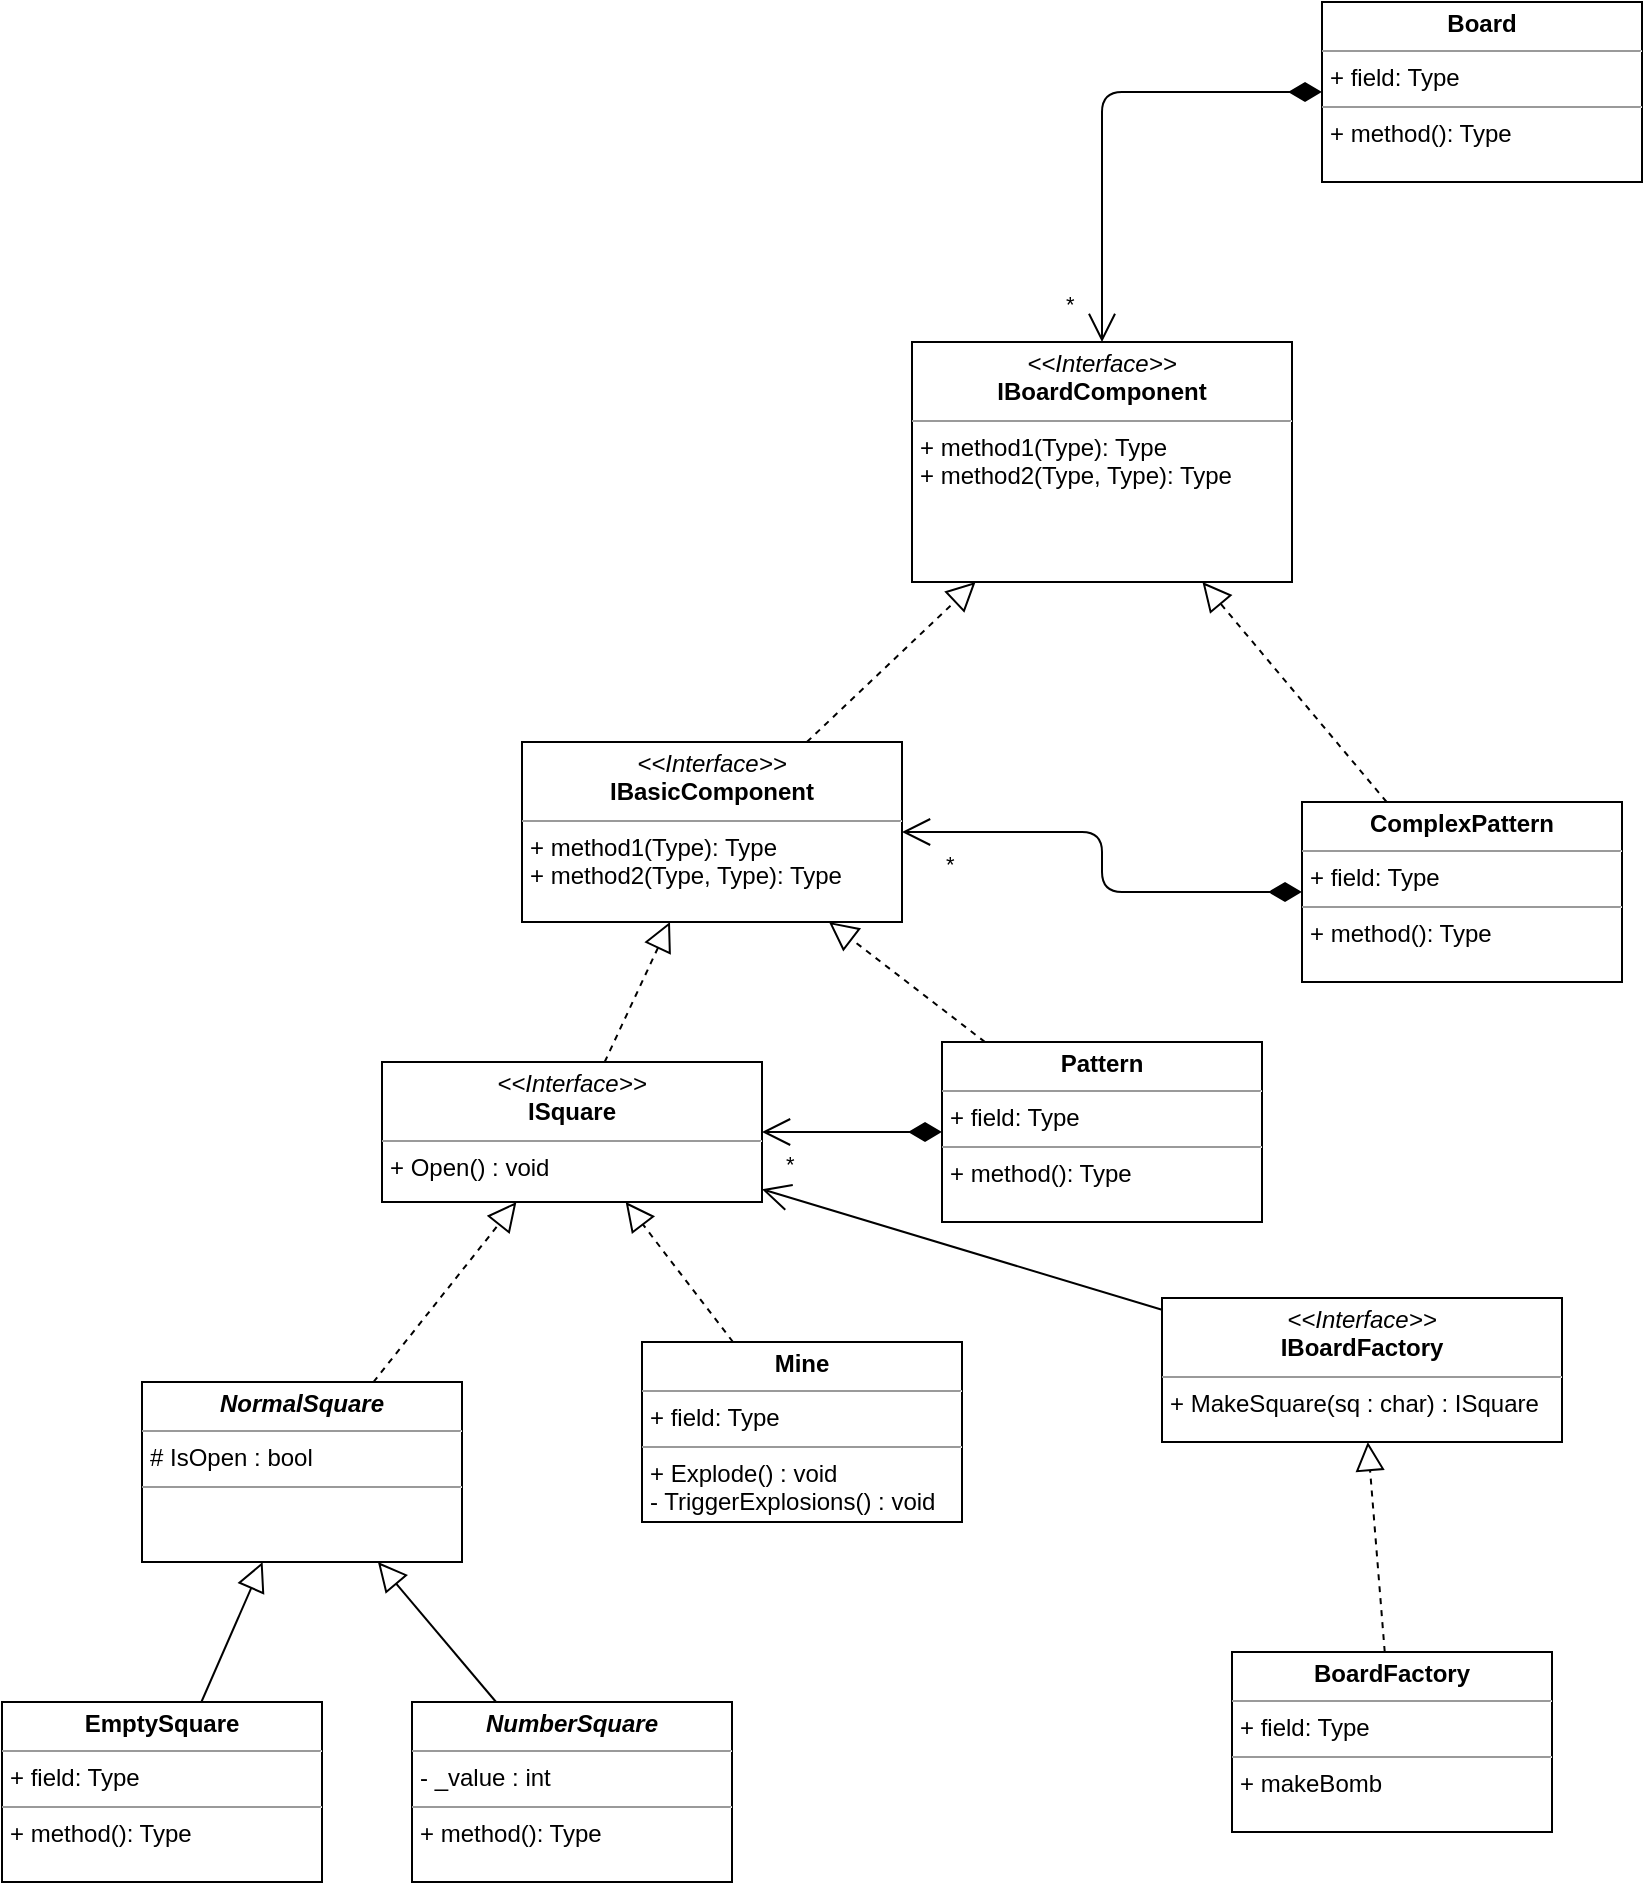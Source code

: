 <mxfile version="10.6.2" type="onedrive"><diagram id="pnodZiI6A9-rPGKO3RXd" name="Page-1"><mxGraphModel dx="1010" dy="1650" grid="1" gridSize="10" guides="1" tooltips="1" connect="1" arrows="1" fold="1" page="1" pageScale="1" pageWidth="850" pageHeight="1100" math="0" shadow="0"><root><mxCell id="0"/><mxCell id="1" parent="0"/><mxCell id="dl6-OlrVoj3H5_6Asgak-1" value="&lt;p style=&quot;margin: 0px ; margin-top: 4px ; text-align: center&quot;&gt;&lt;b&gt;&lt;i&gt;NormalSquare&lt;/i&gt;&lt;/b&gt;&lt;/p&gt;&lt;hr size=&quot;1&quot;&gt;&lt;p style=&quot;margin: 0px ; margin-left: 4px&quot;&gt;# IsOpen : bool&lt;/p&gt;&lt;hr size=&quot;1&quot;&gt;&lt;p style=&quot;margin: 0px ; margin-left: 4px&quot;&gt;&lt;br&gt;&lt;/p&gt;" style="verticalAlign=top;align=left;overflow=fill;fontSize=12;fontFamily=Helvetica;html=1;" vertex="1" parent="1"><mxGeometry x="80" y="400" width="160" height="90" as="geometry"/></mxCell><mxCell id="dl6-OlrVoj3H5_6Asgak-2" value="&lt;p style=&quot;margin: 0px ; margin-top: 4px ; text-align: center&quot;&gt;&lt;i&gt;&amp;lt;&amp;lt;Interface&amp;gt;&amp;gt;&lt;/i&gt;&lt;br&gt;&lt;b&gt;ISquare&lt;/b&gt;&lt;/p&gt;&lt;hr size=&quot;1&quot;&gt;&lt;p style=&quot;margin: 0px ; margin-left: 4px&quot;&gt;+ Open() : void&lt;/p&gt;" style="verticalAlign=top;align=left;overflow=fill;fontSize=12;fontFamily=Helvetica;html=1;" vertex="1" parent="1"><mxGeometry x="200" y="240" width="190" height="70" as="geometry"/></mxCell><mxCell id="dl6-OlrVoj3H5_6Asgak-4" value="&lt;p style=&quot;margin: 0px ; margin-top: 4px ; text-align: center&quot;&gt;&lt;b&gt;Mine&lt;/b&gt;&lt;/p&gt;&lt;hr size=&quot;1&quot;&gt;&lt;p style=&quot;margin: 0px ; margin-left: 4px&quot;&gt;+ field: Type&lt;/p&gt;&lt;hr size=&quot;1&quot;&gt;&lt;p style=&quot;margin: 0px ; margin-left: 4px&quot;&gt;+ Explode() : void&lt;/p&gt;&lt;p style=&quot;margin: 0px ; margin-left: 4px&quot;&gt;- TriggerExplosions() : void&lt;/p&gt;" style="verticalAlign=top;align=left;overflow=fill;fontSize=12;fontFamily=Helvetica;html=1;" vertex="1" parent="1"><mxGeometry x="330" y="380" width="160" height="90" as="geometry"/></mxCell><mxCell id="dl6-OlrVoj3H5_6Asgak-5" value="&lt;p style=&quot;margin: 0px ; margin-top: 4px ; text-align: center&quot;&gt;&lt;b&gt;EmptySquare&lt;/b&gt;&lt;/p&gt;&lt;hr size=&quot;1&quot;&gt;&lt;p style=&quot;margin: 0px ; margin-left: 4px&quot;&gt;+ field: Type&lt;/p&gt;&lt;hr size=&quot;1&quot;&gt;&lt;p style=&quot;margin: 0px ; margin-left: 4px&quot;&gt;+ method(): Type&lt;/p&gt;" style="verticalAlign=top;align=left;overflow=fill;fontSize=12;fontFamily=Helvetica;html=1;" vertex="1" parent="1"><mxGeometry x="10" y="560" width="160" height="90" as="geometry"/></mxCell><mxCell id="dl6-OlrVoj3H5_6Asgak-6" value="&lt;p style=&quot;margin: 0px ; margin-top: 4px ; text-align: center&quot;&gt;&lt;b&gt;&lt;i&gt;NumberSquare&lt;/i&gt;&lt;/b&gt;&lt;/p&gt;&lt;hr size=&quot;1&quot;&gt;&lt;p style=&quot;margin: 0px ; margin-left: 4px&quot;&gt;- _value : int&lt;/p&gt;&lt;hr size=&quot;1&quot;&gt;&lt;p style=&quot;margin: 0px ; margin-left: 4px&quot;&gt;+ method(): Type&lt;/p&gt;" style="verticalAlign=top;align=left;overflow=fill;fontSize=12;fontFamily=Helvetica;html=1;" vertex="1" parent="1"><mxGeometry x="215" y="560" width="160" height="90" as="geometry"/></mxCell><mxCell id="dl6-OlrVoj3H5_6Asgak-30" value="" style="endArrow=block;dashed=1;endFill=0;endSize=12;html=1;" edge="1" parent="1" source="dl6-OlrVoj3H5_6Asgak-1" target="dl6-OlrVoj3H5_6Asgak-2"><mxGeometry width="160" relative="1" as="geometry"><mxPoint x="150" y="340" as="sourcePoint"/><mxPoint x="310" y="340" as="targetPoint"/></mxGeometry></mxCell><mxCell id="dl6-OlrVoj3H5_6Asgak-32" value="" style="endArrow=block;dashed=1;endFill=0;endSize=12;html=1;" edge="1" parent="1" source="dl6-OlrVoj3H5_6Asgak-4" target="dl6-OlrVoj3H5_6Asgak-2"><mxGeometry width="160" relative="1" as="geometry"><mxPoint x="590" y="330" as="sourcePoint"/><mxPoint x="750" y="330" as="targetPoint"/></mxGeometry></mxCell><mxCell id="dl6-OlrVoj3H5_6Asgak-33" value="" style="edgeStyle=none;html=1;endSize=12;endArrow=block;endFill=0;" edge="1" parent="1" source="dl6-OlrVoj3H5_6Asgak-5" target="dl6-OlrVoj3H5_6Asgak-1"><mxGeometry width="160" relative="1" as="geometry"><mxPoint x="110" y="520" as="sourcePoint"/><mxPoint x="270" y="520" as="targetPoint"/></mxGeometry></mxCell><mxCell id="dl6-OlrVoj3H5_6Asgak-34" value="" style="edgeStyle=none;html=1;endSize=12;endArrow=block;endFill=0;" edge="1" parent="1" source="dl6-OlrVoj3H5_6Asgak-6" target="dl6-OlrVoj3H5_6Asgak-1"><mxGeometry width="160" relative="1" as="geometry"><mxPoint x="360" y="510" as="sourcePoint"/><mxPoint x="520" y="510" as="targetPoint"/></mxGeometry></mxCell><mxCell id="dl6-OlrVoj3H5_6Asgak-35" value="&lt;p style=&quot;margin: 0px ; margin-top: 4px ; text-align: center&quot;&gt;&lt;b&gt;BoardFactory&lt;/b&gt;&lt;/p&gt;&lt;hr size=&quot;1&quot;&gt;&lt;p style=&quot;margin: 0px ; margin-left: 4px&quot;&gt;+ field: Type&lt;/p&gt;&lt;hr size=&quot;1&quot;&gt;&lt;p style=&quot;margin: 0px ; margin-left: 4px&quot;&gt;+ makeBomb&lt;/p&gt;" style="verticalAlign=top;align=left;overflow=fill;fontSize=12;fontFamily=Helvetica;html=1;" vertex="1" parent="1"><mxGeometry x="625" y="535" width="160" height="90" as="geometry"/></mxCell><mxCell id="dl6-OlrVoj3H5_6Asgak-36" value="&lt;p style=&quot;margin: 0px ; margin-top: 4px ; text-align: center&quot;&gt;&lt;i&gt;&amp;lt;&amp;lt;Interface&amp;gt;&amp;gt;&lt;/i&gt;&lt;br&gt;&lt;b&gt;IBoardFactory&lt;/b&gt;&lt;/p&gt;&lt;hr size=&quot;1&quot;&gt;&lt;p style=&quot;margin: 0px ; margin-left: 4px&quot;&gt;+ MakeSquare(sq : char) : ISquare&lt;/p&gt;" style="verticalAlign=top;align=left;overflow=fill;fontSize=12;fontFamily=Helvetica;html=1;" vertex="1" parent="1"><mxGeometry x="590" y="358" width="200" height="72" as="geometry"/></mxCell><mxCell id="dl6-OlrVoj3H5_6Asgak-37" value="&lt;p style=&quot;margin: 0px ; margin-top: 4px ; text-align: center&quot;&gt;&lt;i&gt;&amp;lt;&amp;lt;Interface&amp;gt;&amp;gt;&lt;/i&gt;&lt;br&gt;&lt;b&gt;IBasicComponent&lt;/b&gt;&lt;/p&gt;&lt;hr size=&quot;1&quot;&gt;&lt;p style=&quot;margin: 0px ; margin-left: 4px&quot;&gt;+ method1(Type): Type&lt;br&gt;+ method2(Type, Type): Type&lt;/p&gt;" style="verticalAlign=top;align=left;overflow=fill;fontSize=12;fontFamily=Helvetica;html=1;" vertex="1" parent="1"><mxGeometry x="270" y="80" width="190" height="90" as="geometry"/></mxCell><mxCell id="dl6-OlrVoj3H5_6Asgak-38" value="&lt;p style=&quot;margin: 0px ; margin-top: 4px ; text-align: center&quot;&gt;&lt;i&gt;&amp;lt;&amp;lt;Interface&amp;gt;&amp;gt;&lt;/i&gt;&lt;br&gt;&lt;b&gt;IBoardComponent&lt;/b&gt;&lt;/p&gt;&lt;hr size=&quot;1&quot;&gt;&lt;p style=&quot;margin: 0px ; margin-left: 4px&quot;&gt;+ method1(Type): Type&lt;br&gt;+ method2(Type, Type): Type&lt;/p&gt;" style="verticalAlign=top;align=left;overflow=fill;fontSize=12;fontFamily=Helvetica;html=1;" vertex="1" parent="1"><mxGeometry x="465" y="-120" width="190" height="120" as="geometry"/></mxCell><mxCell id="dl6-OlrVoj3H5_6Asgak-39" value="&lt;p style=&quot;margin: 0px ; margin-top: 4px ; text-align: center&quot;&gt;&lt;b&gt;Pattern&lt;/b&gt;&lt;/p&gt;&lt;hr size=&quot;1&quot;&gt;&lt;p style=&quot;margin: 0px ; margin-left: 4px&quot;&gt;+ field: Type&lt;/p&gt;&lt;hr size=&quot;1&quot;&gt;&lt;p style=&quot;margin: 0px ; margin-left: 4px&quot;&gt;+ method(): Type&lt;/p&gt;" style="verticalAlign=top;align=left;overflow=fill;fontSize=12;fontFamily=Helvetica;html=1;" vertex="1" parent="1"><mxGeometry x="480" y="230" width="160" height="90" as="geometry"/></mxCell><mxCell id="dl6-OlrVoj3H5_6Asgak-40" value="*" style="endArrow=open;html=1;endSize=12;startArrow=diamondThin;startSize=14;startFill=1;edgeStyle=orthogonalEdgeStyle;align=left;verticalAlign=bottom;exitX=0;exitY=0.5;exitDx=0;exitDy=0;entryX=1;entryY=0.5;entryDx=0;entryDy=0;" edge="1" parent="1" source="dl6-OlrVoj3H5_6Asgak-39" target="dl6-OlrVoj3H5_6Asgak-2"><mxGeometry x="0.778" y="25" relative="1" as="geometry"><mxPoint x="380" y="190" as="sourcePoint"/><mxPoint x="540" y="190" as="targetPoint"/><mxPoint as="offset"/></mxGeometry></mxCell><mxCell id="dl6-OlrVoj3H5_6Asgak-42" value="&lt;p style=&quot;margin: 0px ; margin-top: 4px ; text-align: center&quot;&gt;&lt;b&gt;ComplexPattern&lt;/b&gt;&lt;/p&gt;&lt;hr size=&quot;1&quot;&gt;&lt;p style=&quot;margin: 0px ; margin-left: 4px&quot;&gt;+ field: Type&lt;/p&gt;&lt;hr size=&quot;1&quot;&gt;&lt;p style=&quot;margin: 0px ; margin-left: 4px&quot;&gt;+ method(): Type&lt;/p&gt;" style="verticalAlign=top;align=left;overflow=fill;fontSize=12;fontFamily=Helvetica;html=1;" vertex="1" parent="1"><mxGeometry x="660" y="110" width="160" height="90" as="geometry"/></mxCell><mxCell id="dl6-OlrVoj3H5_6Asgak-43" value="*" style="endArrow=open;html=1;endSize=12;startArrow=diamondThin;startSize=14;startFill=1;edgeStyle=orthogonalEdgeStyle;align=left;verticalAlign=bottom;exitX=0;exitY=0.5;exitDx=0;exitDy=0;entryX=1;entryY=0.5;entryDx=0;entryDy=0;" edge="1" parent="1" source="dl6-OlrVoj3H5_6Asgak-42" target="dl6-OlrVoj3H5_6Asgak-37"><mxGeometry x="0.826" y="25" relative="1" as="geometry"><mxPoint x="510" y="160" as="sourcePoint"/><mxPoint x="670" y="160" as="targetPoint"/><mxPoint as="offset"/></mxGeometry></mxCell><mxCell id="dl6-OlrVoj3H5_6Asgak-44" value="" style="endArrow=block;dashed=1;endFill=0;endSize=12;html=1;" edge="1" parent="1" source="dl6-OlrVoj3H5_6Asgak-37" target="dl6-OlrVoj3H5_6Asgak-38"><mxGeometry width="160" relative="1" as="geometry"><mxPoint x="590" y="20" as="sourcePoint"/><mxPoint x="750" y="20" as="targetPoint"/></mxGeometry></mxCell><mxCell id="dl6-OlrVoj3H5_6Asgak-45" value="" style="endArrow=block;dashed=1;endFill=0;endSize=12;html=1;" edge="1" parent="1" source="dl6-OlrVoj3H5_6Asgak-42" target="dl6-OlrVoj3H5_6Asgak-38"><mxGeometry width="160" relative="1" as="geometry"><mxPoint x="670" y="50" as="sourcePoint"/><mxPoint x="830" y="50" as="targetPoint"/></mxGeometry></mxCell><mxCell id="dl6-OlrVoj3H5_6Asgak-46" value="" style="endArrow=block;dashed=1;endFill=0;endSize=12;html=1;" edge="1" parent="1" source="dl6-OlrVoj3H5_6Asgak-2" target="dl6-OlrVoj3H5_6Asgak-37"><mxGeometry width="160" relative="1" as="geometry"><mxPoint x="460" y="200" as="sourcePoint"/><mxPoint x="620" y="200" as="targetPoint"/></mxGeometry></mxCell><mxCell id="dl6-OlrVoj3H5_6Asgak-47" value="" style="endArrow=block;dashed=1;endFill=0;endSize=12;html=1;" edge="1" parent="1" source="dl6-OlrVoj3H5_6Asgak-39" target="dl6-OlrVoj3H5_6Asgak-37"><mxGeometry width="160" relative="1" as="geometry"><mxPoint x="410" y="210" as="sourcePoint"/><mxPoint x="570" y="210" as="targetPoint"/></mxGeometry></mxCell><mxCell id="dl6-OlrVoj3H5_6Asgak-48" value="&lt;p style=&quot;margin: 0px ; margin-top: 4px ; text-align: center&quot;&gt;&lt;b&gt;Board&lt;/b&gt;&lt;/p&gt;&lt;hr size=&quot;1&quot;&gt;&lt;p style=&quot;margin: 0px ; margin-left: 4px&quot;&gt;+ field: Type&lt;/p&gt;&lt;hr size=&quot;1&quot;&gt;&lt;p style=&quot;margin: 0px ; margin-left: 4px&quot;&gt;+ method(): Type&lt;/p&gt;" style="verticalAlign=top;align=left;overflow=fill;fontSize=12;fontFamily=Helvetica;html=1;" vertex="1" parent="1"><mxGeometry x="670" y="-290" width="160" height="90" as="geometry"/></mxCell><mxCell id="dl6-OlrVoj3H5_6Asgak-49" value="*" style="endArrow=open;html=1;endSize=12;startArrow=diamondThin;startSize=14;startFill=1;edgeStyle=orthogonalEdgeStyle;align=left;verticalAlign=bottom;exitX=0;exitY=0.5;exitDx=0;exitDy=0;" edge="1" parent="1" source="dl6-OlrVoj3H5_6Asgak-48" target="dl6-OlrVoj3H5_6Asgak-38"><mxGeometry x="0.915" y="-20" relative="1" as="geometry"><mxPoint x="350" y="-260" as="sourcePoint"/><mxPoint x="510" y="-260" as="targetPoint"/><mxPoint as="offset"/></mxGeometry></mxCell><mxCell id="dl6-OlrVoj3H5_6Asgak-51" value="" style="endArrow=block;dashed=1;endFill=0;endSize=12;html=1;" edge="1" parent="1" source="dl6-OlrVoj3H5_6Asgak-35" target="dl6-OlrVoj3H5_6Asgak-36"><mxGeometry width="160" relative="1" as="geometry"><mxPoint x="690" y="480" as="sourcePoint"/><mxPoint x="850" y="480" as="targetPoint"/></mxGeometry></mxCell><mxCell id="dl6-OlrVoj3H5_6Asgak-52" value="" style="endArrow=open;endFill=1;endSize=12;html=1;" edge="1" parent="1" source="dl6-OlrVoj3H5_6Asgak-36" target="dl6-OlrVoj3H5_6Asgak-2"><mxGeometry width="160" relative="1" as="geometry"><mxPoint x="510" y="490" as="sourcePoint"/><mxPoint x="670" y="490" as="targetPoint"/></mxGeometry></mxCell></root></mxGraphModel></diagram></mxfile>